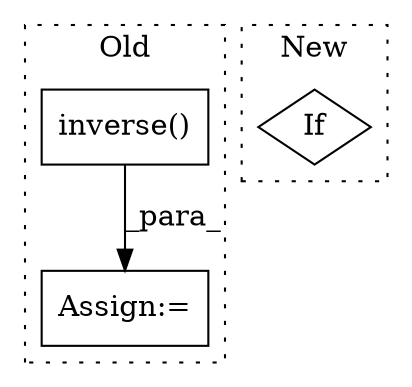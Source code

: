 digraph G {
subgraph cluster0 {
1 [label="inverse()" a="75" s="16366,16383" l="14,1" shape="box"];
3 [label="Assign:=" a="68" s="16363" l="3" shape="box"];
label = "Old";
style="dotted";
}
subgraph cluster1 {
2 [label="If" a="96" s="17957" l="3" shape="diamond"];
label = "New";
style="dotted";
}
1 -> 3 [label="_para_"];
}